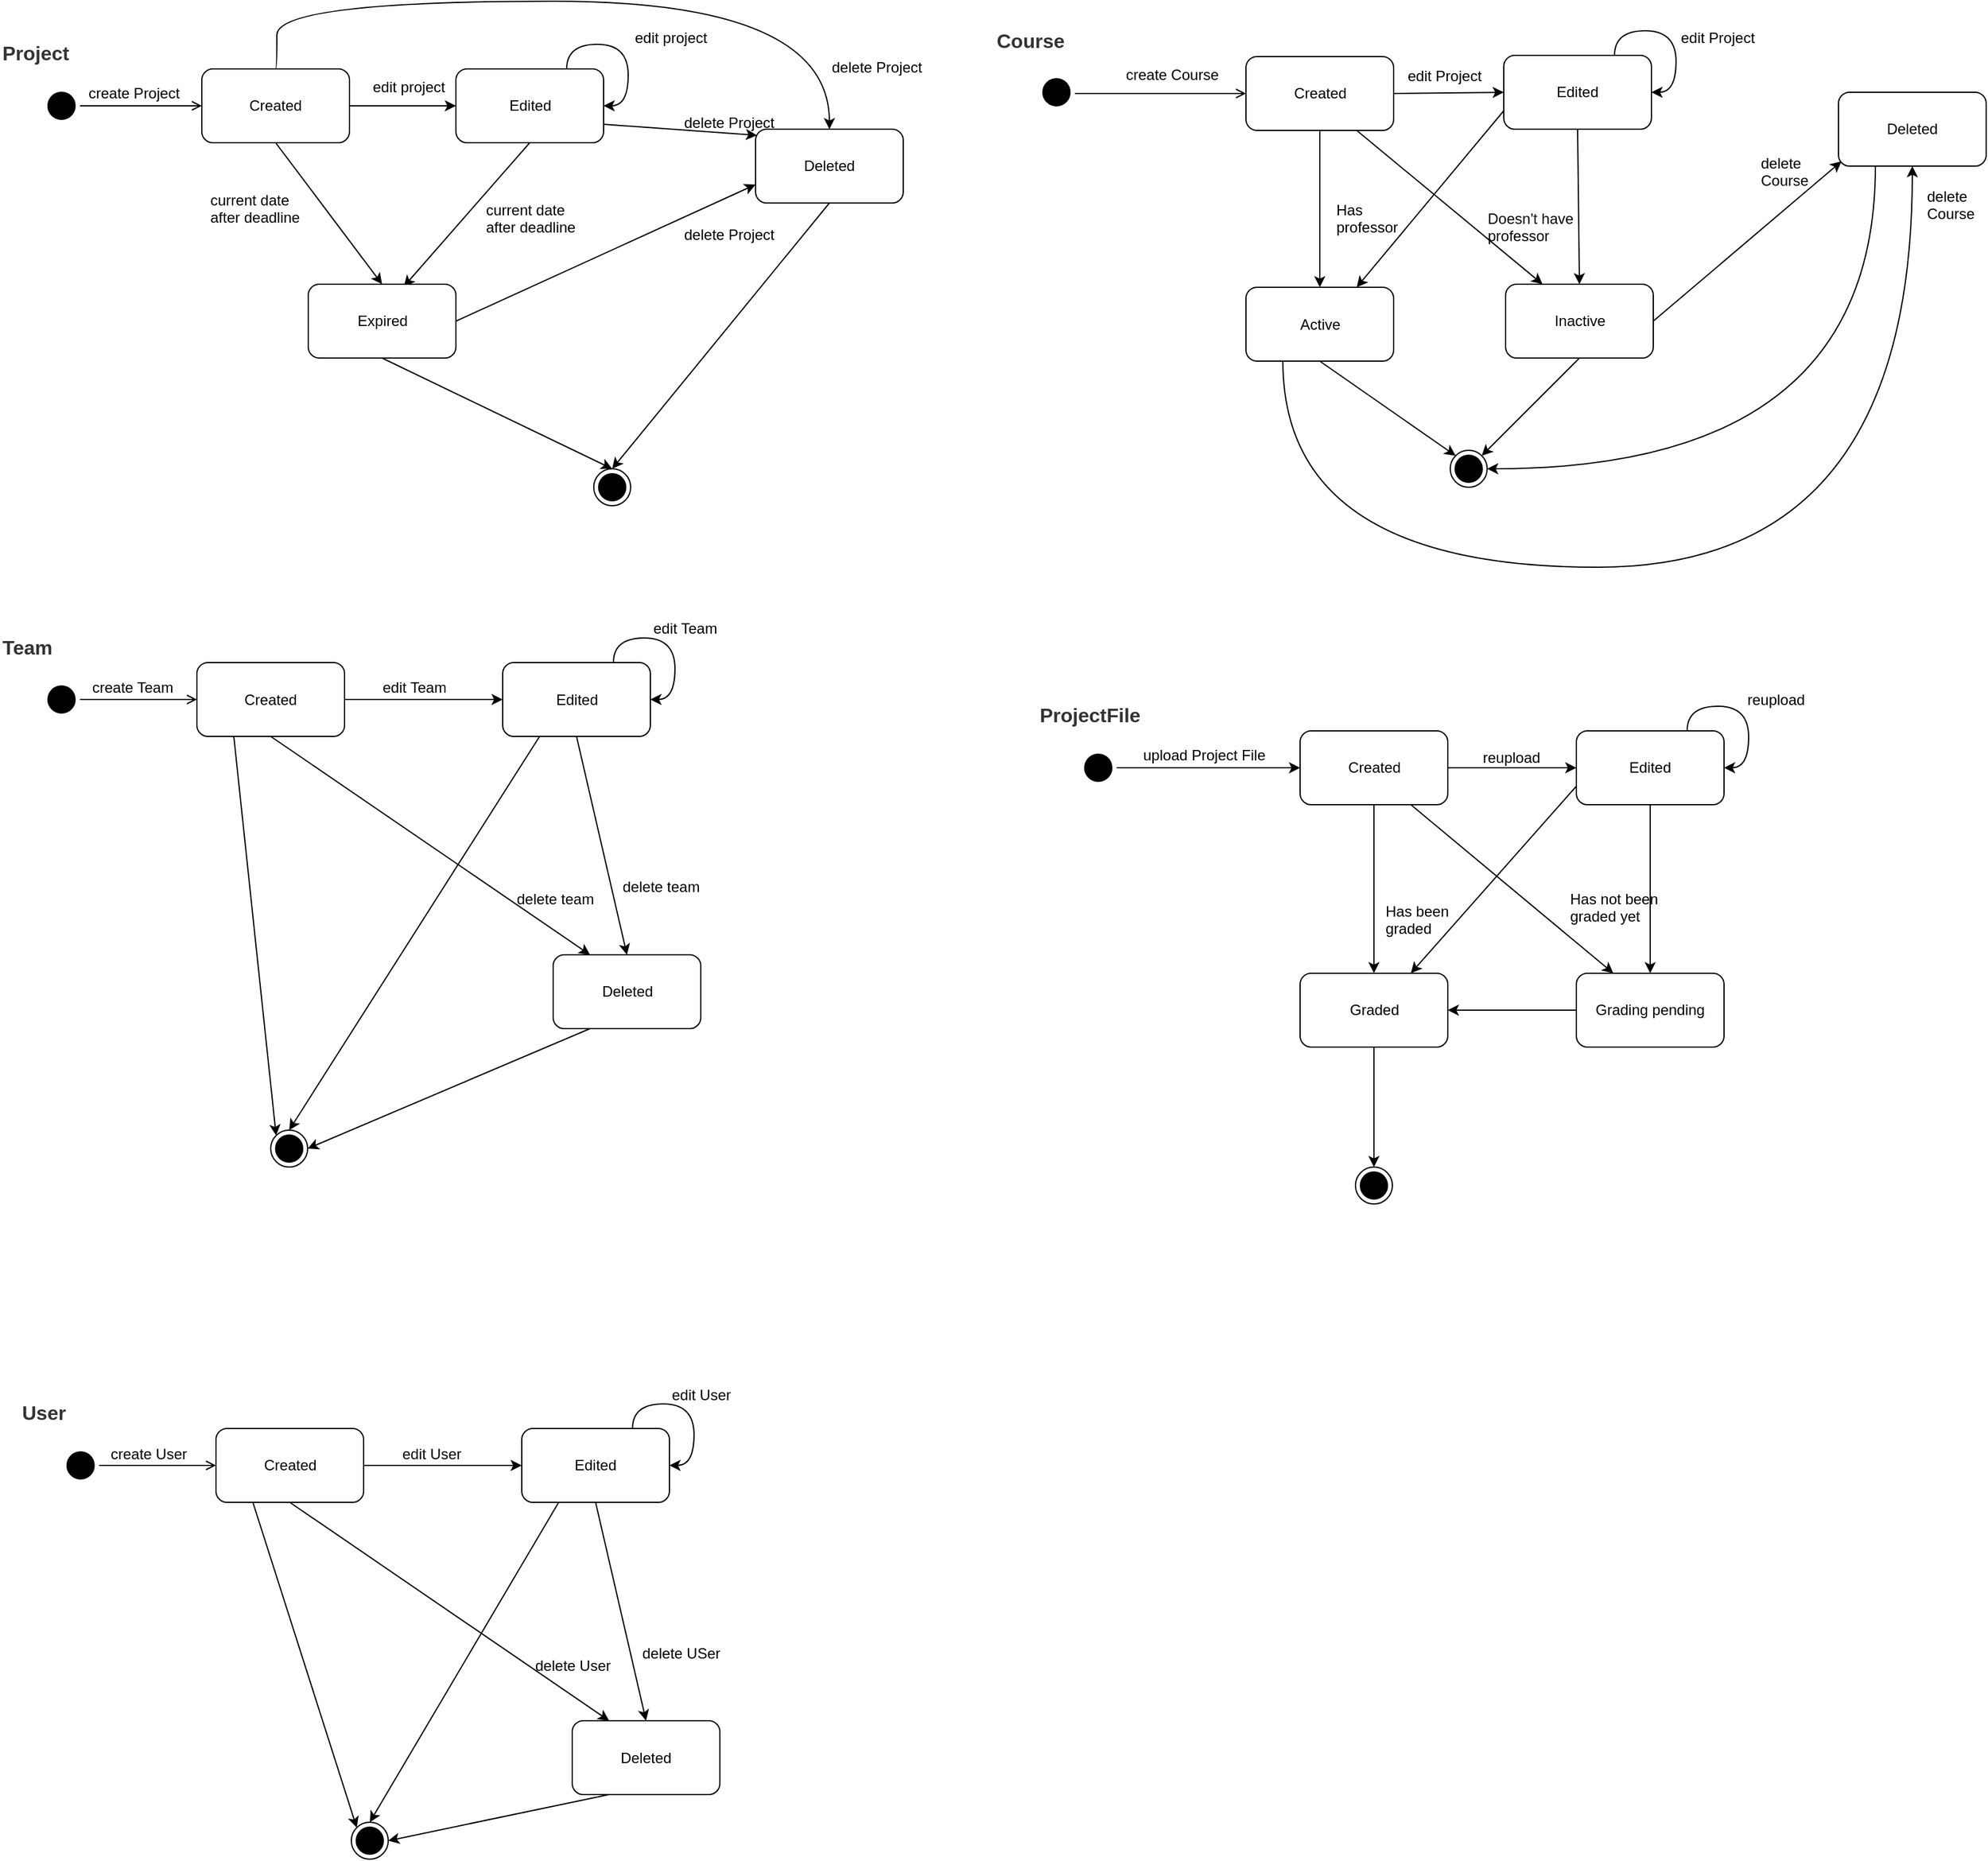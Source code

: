 <mxfile version="10.7.5" type="device"><diagram id="DG3hl78skWnM1suJkUzc" name="Page-1"><mxGraphModel dx="1640" dy="-1219" grid="1" gridSize="10" guides="1" tooltips="1" connect="1" arrows="1" fold="1" page="1" pageScale="1" pageWidth="850" pageHeight="1100" math="0" shadow="0"><root><mxCell id="0"/><mxCell id="1" parent="0"/><mxCell id="Qc815P0W_mtDLutBViim-190" style="edgeStyle=orthogonalEdgeStyle;rounded=0;orthogonalLoop=1;jettySize=auto;html=1;exitX=1;exitY=0.5;exitDx=0;exitDy=0;entryX=0;entryY=0.5;entryDx=0;entryDy=0;endArrow=open;endFill=0;" parent="1" source="Qc815P0W_mtDLutBViim-191" target="Qc815P0W_mtDLutBViim-193" edge="1"><mxGeometry relative="1" as="geometry"/></mxCell><mxCell id="Qc815P0W_mtDLutBViim-191" value="" style="ellipse;html=1;shape=startState;fillColor=#000000;strokeColor=#000000;" parent="1" vertex="1"><mxGeometry x="101" y="2280" width="30" height="30" as="geometry"/></mxCell><mxCell id="Qc815P0W_mtDLutBViim-192" value="Project" style="text;html=1;resizable=0;points=[];autosize=1;align=left;verticalAlign=top;spacingTop=-4;fillColor=none;strokeColor=none;fontColor=#333333;fontStyle=1;fontSize=16;" parent="1" vertex="1"><mxGeometry x="66" y="2240" width="70" height="20" as="geometry"/></mxCell><mxCell id="IhH1VqWCFCLSXLAve3Jz-2" style="edgeStyle=orthogonalEdgeStyle;rounded=0;orthogonalLoop=1;jettySize=auto;html=1;exitX=1;exitY=0.5;exitDx=0;exitDy=0;entryX=0;entryY=0.5;entryDx=0;entryDy=0;" edge="1" parent="1" source="Qc815P0W_mtDLutBViim-193" target="Qc815P0W_mtDLutBViim-197"><mxGeometry relative="1" as="geometry"><mxPoint x="430" y="2295.471" as="targetPoint"/></mxGeometry></mxCell><mxCell id="IhH1VqWCFCLSXLAve3Jz-12" style="edgeStyle=none;rounded=0;orthogonalLoop=1;jettySize=auto;html=1;exitX=0.5;exitY=1;exitDx=0;exitDy=0;entryX=0.5;entryY=0;entryDx=0;entryDy=0;" edge="1" parent="1" source="Qc815P0W_mtDLutBViim-193" target="IhH1VqWCFCLSXLAve3Jz-11"><mxGeometry relative="1" as="geometry"/></mxCell><mxCell id="IhH1VqWCFCLSXLAve3Jz-40" style="edgeStyle=orthogonalEdgeStyle;curved=1;rounded=0;orthogonalLoop=1;jettySize=auto;html=1;exitX=0.5;exitY=0;exitDx=0;exitDy=0;entryX=0.5;entryY=0;entryDx=0;entryDy=0;" edge="1" parent="1" source="Qc815P0W_mtDLutBViim-193" target="IhH1VqWCFCLSXLAve3Jz-39"><mxGeometry relative="1" as="geometry"><Array as="points"><mxPoint x="291" y="2210"/><mxPoint x="740" y="2210"/></Array></mxGeometry></mxCell><mxCell id="Qc815P0W_mtDLutBViim-193" value="Created" style="rounded=1;whiteSpace=wrap;html=1;strokeColor=#000000;" parent="1" vertex="1"><mxGeometry x="230" y="2265" width="120" height="60" as="geometry"/></mxCell><mxCell id="IhH1VqWCFCLSXLAve3Jz-13" style="edgeStyle=none;rounded=0;orthogonalLoop=1;jettySize=auto;html=1;exitX=0.5;exitY=1;exitDx=0;exitDy=0;entryX=0.647;entryY=0.032;entryDx=0;entryDy=0;entryPerimeter=0;" edge="1" parent="1" source="Qc815P0W_mtDLutBViim-197" target="IhH1VqWCFCLSXLAve3Jz-11"><mxGeometry relative="1" as="geometry"/></mxCell><mxCell id="IhH1VqWCFCLSXLAve3Jz-41" style="rounded=0;orthogonalLoop=1;jettySize=auto;html=1;exitX=1;exitY=0.75;exitDx=0;exitDy=0;entryX=0.01;entryY=0.083;entryDx=0;entryDy=0;entryPerimeter=0;" edge="1" parent="1" source="Qc815P0W_mtDLutBViim-197" target="IhH1VqWCFCLSXLAve3Jz-39"><mxGeometry relative="1" as="geometry"/></mxCell><mxCell id="Qc815P0W_mtDLutBViim-197" value="Edited" style="rounded=1;whiteSpace=wrap;html=1;strokeColor=#000000;" parent="1" vertex="1"><mxGeometry x="436.5" y="2265" width="120" height="60" as="geometry"/></mxCell><mxCell id="Qc815P0W_mtDLutBViim-205" value="" style="ellipse;html=1;shape=endState;fillColor=#000000;strokeColor=#000000;fontSize=11;" parent="1" vertex="1"><mxGeometry x="548.5" y="2590" width="30" height="30" as="geometry"/></mxCell><mxCell id="Qc815P0W_mtDLutBViim-243" style="edgeStyle=orthogonalEdgeStyle;rounded=0;orthogonalLoop=1;jettySize=auto;html=1;entryX=0;entryY=0.5;entryDx=0;entryDy=0;endArrow=open;endFill=0;fontSize=11;" parent="1" source="Qc815P0W_mtDLutBViim-210" target="Qc815P0W_mtDLutBViim-214" edge="1"><mxGeometry relative="1" as="geometry"><Array as="points"><mxPoint x="980" y="2285"/><mxPoint x="980" y="2285"/></Array></mxGeometry></mxCell><mxCell id="Qc815P0W_mtDLutBViim-210" value="" style="ellipse;html=1;shape=startState;fillColor=#000000;strokeColor=#000000;" parent="1" vertex="1"><mxGeometry x="909.5" y="2269" width="30" height="30" as="geometry"/></mxCell><mxCell id="Qc815P0W_mtDLutBViim-211" value="Course" style="text;html=1;resizable=0;points=[];autosize=1;align=left;verticalAlign=top;spacingTop=-4;fillColor=none;strokeColor=none;fontColor=#333333;fontStyle=1;fontSize=16;" parent="1" vertex="1"><mxGeometry x="873.5" y="2230" width="70" height="20" as="geometry"/></mxCell><mxCell id="IhH1VqWCFCLSXLAve3Jz-18" style="edgeStyle=none;rounded=0;orthogonalLoop=1;jettySize=auto;html=1;exitX=1;exitY=0.5;exitDx=0;exitDy=0;entryX=0;entryY=0.5;entryDx=0;entryDy=0;" edge="1" parent="1" source="Qc815P0W_mtDLutBViim-214" target="Qc815P0W_mtDLutBViim-219"><mxGeometry relative="1" as="geometry"/></mxCell><mxCell id="IhH1VqWCFCLSXLAve3Jz-24" style="edgeStyle=orthogonalEdgeStyle;curved=1;rounded=0;orthogonalLoop=1;jettySize=auto;html=1;exitX=0.5;exitY=1;exitDx=0;exitDy=0;entryX=0.5;entryY=0;entryDx=0;entryDy=0;" edge="1" parent="1" source="Qc815P0W_mtDLutBViim-214" target="IhH1VqWCFCLSXLAve3Jz-22"><mxGeometry relative="1" as="geometry"/></mxCell><mxCell id="IhH1VqWCFCLSXLAve3Jz-26" style="edgeStyle=none;rounded=0;orthogonalLoop=1;jettySize=auto;html=1;exitX=0.75;exitY=1;exitDx=0;exitDy=0;entryX=0.25;entryY=0;entryDx=0;entryDy=0;" edge="1" parent="1" source="Qc815P0W_mtDLutBViim-214" target="IhH1VqWCFCLSXLAve3Jz-23"><mxGeometry relative="1" as="geometry"/></mxCell><mxCell id="Qc815P0W_mtDLutBViim-214" value="Created" style="rounded=1;whiteSpace=wrap;html=1;strokeColor=#000000;" parent="1" vertex="1"><mxGeometry x="1078.5" y="2255" width="120" height="60" as="geometry"/></mxCell><mxCell id="IhH1VqWCFCLSXLAve3Jz-25" style="rounded=0;orthogonalLoop=1;jettySize=auto;html=1;exitX=0;exitY=0.75;exitDx=0;exitDy=0;entryX=0.75;entryY=0;entryDx=0;entryDy=0;" edge="1" parent="1" source="Qc815P0W_mtDLutBViim-219" target="IhH1VqWCFCLSXLAve3Jz-22"><mxGeometry relative="1" as="geometry"/></mxCell><mxCell id="IhH1VqWCFCLSXLAve3Jz-27" style="edgeStyle=none;rounded=0;orthogonalLoop=1;jettySize=auto;html=1;exitX=0.5;exitY=1;exitDx=0;exitDy=0;entryX=0.5;entryY=0;entryDx=0;entryDy=0;" edge="1" parent="1" source="Qc815P0W_mtDLutBViim-219" target="IhH1VqWCFCLSXLAve3Jz-23"><mxGeometry relative="1" as="geometry"/></mxCell><mxCell id="Qc815P0W_mtDLutBViim-219" value="Edited" style="rounded=1;whiteSpace=wrap;html=1;strokeColor=#000000;" parent="1" vertex="1"><mxGeometry x="1288" y="2254" width="120" height="60" as="geometry"/></mxCell><mxCell id="Qc815P0W_mtDLutBViim-224" value="" style="ellipse;html=1;shape=endState;fillColor=#000000;strokeColor=#000000;fontSize=11;" parent="1" vertex="1"><mxGeometry x="1244.5" y="2575" width="30" height="30" as="geometry"/></mxCell><mxCell id="Qc815P0W_mtDLutBViim-245" style="edgeStyle=orthogonalEdgeStyle;rounded=0;orthogonalLoop=1;jettySize=auto;html=1;exitX=1;exitY=0.5;exitDx=0;exitDy=0;entryX=0;entryY=0.5;entryDx=0;entryDy=0;endArrow=open;endFill=0;" parent="1" source="Qc815P0W_mtDLutBViim-246" target="Qc815P0W_mtDLutBViim-250" edge="1"><mxGeometry relative="1" as="geometry"/></mxCell><mxCell id="Qc815P0W_mtDLutBViim-246" value="" style="ellipse;html=1;shape=startState;fillColor=#000000;strokeColor=#000000;" parent="1" vertex="1"><mxGeometry x="101" y="2762.5" width="30" height="30" as="geometry"/></mxCell><mxCell id="Qc815P0W_mtDLutBViim-247" value="Team" style="text;html=1;resizable=0;points=[];autosize=1;align=left;verticalAlign=top;spacingTop=-4;fillColor=none;strokeColor=none;fontColor=#333333;fontStyle=1;fontSize=16;" parent="1" vertex="1"><mxGeometry x="66" y="2722.5" width="50" height="20" as="geometry"/></mxCell><mxCell id="IhH1VqWCFCLSXLAve3Jz-32" style="edgeStyle=none;rounded=0;orthogonalLoop=1;jettySize=auto;html=1;exitX=1;exitY=0.5;exitDx=0;exitDy=0;entryX=0;entryY=0.5;entryDx=0;entryDy=0;" edge="1" parent="1" source="Qc815P0W_mtDLutBViim-250" target="Qc815P0W_mtDLutBViim-255"><mxGeometry relative="1" as="geometry"/></mxCell><mxCell id="IhH1VqWCFCLSXLAve3Jz-73" style="edgeStyle=none;rounded=0;orthogonalLoop=1;jettySize=auto;html=1;exitX=0.5;exitY=1;exitDx=0;exitDy=0;entryX=0.25;entryY=0;entryDx=0;entryDy=0;" edge="1" parent="1" source="Qc815P0W_mtDLutBViim-250" target="IhH1VqWCFCLSXLAve3Jz-56"><mxGeometry relative="1" as="geometry"/></mxCell><mxCell id="IhH1VqWCFCLSXLAve3Jz-77" style="edgeStyle=none;rounded=0;orthogonalLoop=1;jettySize=auto;html=1;exitX=0.25;exitY=1;exitDx=0;exitDy=0;entryX=0;entryY=0;entryDx=0;entryDy=0;" edge="1" parent="1" source="Qc815P0W_mtDLutBViim-250" target="Qc815P0W_mtDLutBViim-260"><mxGeometry relative="1" as="geometry"/></mxCell><mxCell id="Qc815P0W_mtDLutBViim-250" value="Created" style="rounded=1;whiteSpace=wrap;html=1;strokeColor=#000000;" parent="1" vertex="1"><mxGeometry x="226" y="2747.5" width="120" height="60" as="geometry"/></mxCell><mxCell id="IhH1VqWCFCLSXLAve3Jz-72" style="edgeStyle=none;rounded=0;orthogonalLoop=1;jettySize=auto;html=1;exitX=0.5;exitY=1;exitDx=0;exitDy=0;entryX=0.5;entryY=0;entryDx=0;entryDy=0;" edge="1" parent="1" source="Qc815P0W_mtDLutBViim-255" target="IhH1VqWCFCLSXLAve3Jz-56"><mxGeometry relative="1" as="geometry"/></mxCell><mxCell id="IhH1VqWCFCLSXLAve3Jz-78" style="edgeStyle=none;rounded=0;orthogonalLoop=1;jettySize=auto;html=1;exitX=0.25;exitY=1;exitDx=0;exitDy=0;entryX=0.5;entryY=0;entryDx=0;entryDy=0;" edge="1" parent="1" source="Qc815P0W_mtDLutBViim-255" target="Qc815P0W_mtDLutBViim-260"><mxGeometry relative="1" as="geometry"/></mxCell><mxCell id="Qc815P0W_mtDLutBViim-255" value="Edited" style="rounded=1;whiteSpace=wrap;html=1;strokeColor=#000000;" parent="1" vertex="1"><mxGeometry x="474.5" y="2747.5" width="120" height="60" as="geometry"/></mxCell><mxCell id="Qc815P0W_mtDLutBViim-260" value="" style="ellipse;html=1;shape=endState;fillColor=#000000;strokeColor=#000000;fontSize=11;" parent="1" vertex="1"><mxGeometry x="286" y="3127.5" width="30" height="30" as="geometry"/></mxCell><mxCell id="IhH1VqWCFCLSXLAve3Jz-81" style="edgeStyle=none;rounded=0;orthogonalLoop=1;jettySize=auto;html=1;exitX=1;exitY=0.5;exitDx=0;exitDy=0;entryX=0;entryY=0.5;entryDx=0;entryDy=0;" edge="1" parent="1" source="Qc815P0W_mtDLutBViim-280" target="IhH1VqWCFCLSXLAve3Jz-80"><mxGeometry relative="1" as="geometry"/></mxCell><mxCell id="Qc815P0W_mtDLutBViim-280" value="" style="ellipse;html=1;shape=startState;fillColor=#000000;strokeColor=#000000;" parent="1" vertex="1"><mxGeometry x="943.5" y="2818" width="30" height="30" as="geometry"/></mxCell><mxCell id="Qc815P0W_mtDLutBViim-281" value="ProjectFile" style="text;html=1;resizable=0;points=[];autosize=1;align=left;verticalAlign=top;spacingTop=-4;fillColor=none;strokeColor=none;fontColor=#333333;fontStyle=1;fontSize=16;" parent="1" vertex="1"><mxGeometry x="908.5" y="2778" width="90" height="20" as="geometry"/></mxCell><mxCell id="IhH1VqWCFCLSXLAve3Jz-1" value="create Project" style="text;html=1;resizable=0;points=[];autosize=1;align=left;verticalAlign=top;spacingTop=-4;" vertex="1" parent="1"><mxGeometry x="136" y="2275" width="90" height="20" as="geometry"/></mxCell><mxCell id="IhH1VqWCFCLSXLAve3Jz-3" value="edit project&lt;br&gt;" style="text;html=1;resizable=0;points=[];autosize=1;align=left;verticalAlign=top;spacingTop=-4;" vertex="1" parent="1"><mxGeometry x="366.5" y="2270" width="70" height="20" as="geometry"/></mxCell><mxCell id="IhH1VqWCFCLSXLAve3Jz-4" style="edgeStyle=orthogonalEdgeStyle;rounded=0;orthogonalLoop=1;jettySize=auto;html=1;exitX=0.75;exitY=0;exitDx=0;exitDy=0;entryX=1;entryY=0.5;entryDx=0;entryDy=0;curved=1;" edge="1" parent="1" source="Qc815P0W_mtDLutBViim-197" target="Qc815P0W_mtDLutBViim-197"><mxGeometry relative="1" as="geometry"/></mxCell><mxCell id="IhH1VqWCFCLSXLAve3Jz-5" value="edit project" style="text;html=1;resizable=0;points=[];autosize=1;align=left;verticalAlign=top;spacingTop=-4;" vertex="1" parent="1"><mxGeometry x="580" y="2230" width="70" height="20" as="geometry"/></mxCell><mxCell id="IhH1VqWCFCLSXLAve3Jz-16" style="edgeStyle=none;rounded=0;orthogonalLoop=1;jettySize=auto;html=1;exitX=0.5;exitY=1;exitDx=0;exitDy=0;entryX=0.5;entryY=0;entryDx=0;entryDy=0;" edge="1" parent="1" source="IhH1VqWCFCLSXLAve3Jz-11" target="Qc815P0W_mtDLutBViim-205"><mxGeometry relative="1" as="geometry"/></mxCell><mxCell id="IhH1VqWCFCLSXLAve3Jz-42" style="edgeStyle=none;rounded=0;orthogonalLoop=1;jettySize=auto;html=1;exitX=1;exitY=0.5;exitDx=0;exitDy=0;entryX=0;entryY=0.75;entryDx=0;entryDy=0;" edge="1" parent="1" source="IhH1VqWCFCLSXLAve3Jz-11" target="IhH1VqWCFCLSXLAve3Jz-39"><mxGeometry relative="1" as="geometry"/></mxCell><mxCell id="IhH1VqWCFCLSXLAve3Jz-11" value="Expired" style="rounded=1;whiteSpace=wrap;html=1;strokeColor=#000000;" vertex="1" parent="1"><mxGeometry x="316.5" y="2440" width="120" height="60" as="geometry"/></mxCell><mxCell id="IhH1VqWCFCLSXLAve3Jz-14" value="current date &lt;br&gt;after deadline" style="text;html=1;resizable=0;points=[];autosize=1;align=left;verticalAlign=top;spacingTop=-4;" vertex="1" parent="1"><mxGeometry x="235" y="2362" width="90" height="30" as="geometry"/></mxCell><mxCell id="IhH1VqWCFCLSXLAve3Jz-15" value="current date &lt;br&gt;after deadline" style="text;html=1;resizable=0;points=[];autosize=1;align=left;verticalAlign=top;spacingTop=-4;" vertex="1" parent="1"><mxGeometry x="458.5" y="2370" width="90" height="30" as="geometry"/></mxCell><mxCell id="IhH1VqWCFCLSXLAve3Jz-17" value="create Course" style="text;html=1;resizable=0;points=[];autosize=1;align=left;verticalAlign=top;spacingTop=-4;" vertex="1" parent="1"><mxGeometry x="979" y="2260" width="90" height="20" as="geometry"/></mxCell><mxCell id="IhH1VqWCFCLSXLAve3Jz-19" value="edit Project" style="text;html=1;resizable=0;points=[];autosize=1;align=left;verticalAlign=top;spacingTop=-4;" vertex="1" parent="1"><mxGeometry x="1208" y="2261" width="80" height="20" as="geometry"/></mxCell><mxCell id="IhH1VqWCFCLSXLAve3Jz-20" style="edgeStyle=orthogonalEdgeStyle;rounded=0;orthogonalLoop=1;jettySize=auto;html=1;exitX=0.75;exitY=0;exitDx=0;exitDy=0;entryX=1;entryY=0.5;entryDx=0;entryDy=0;curved=1;" edge="1" parent="1" source="Qc815P0W_mtDLutBViim-219" target="Qc815P0W_mtDLutBViim-219"><mxGeometry relative="1" as="geometry"/></mxCell><mxCell id="IhH1VqWCFCLSXLAve3Jz-21" value="edit Project" style="text;html=1;resizable=0;points=[];autosize=1;align=left;verticalAlign=top;spacingTop=-4;" vertex="1" parent="1"><mxGeometry x="1430" y="2230" width="80" height="20" as="geometry"/></mxCell><mxCell id="IhH1VqWCFCLSXLAve3Jz-30" style="edgeStyle=none;rounded=0;orthogonalLoop=1;jettySize=auto;html=1;exitX=0.5;exitY=1;exitDx=0;exitDy=0;entryX=0;entryY=0;entryDx=0;entryDy=0;" edge="1" parent="1" source="IhH1VqWCFCLSXLAve3Jz-22" target="Qc815P0W_mtDLutBViim-224"><mxGeometry relative="1" as="geometry"/></mxCell><mxCell id="IhH1VqWCFCLSXLAve3Jz-51" style="edgeStyle=orthogonalEdgeStyle;rounded=0;orthogonalLoop=1;jettySize=auto;html=1;exitX=0.25;exitY=1;exitDx=0;exitDy=0;entryX=0.5;entryY=1;entryDx=0;entryDy=0;curved=1;" edge="1" parent="1" source="IhH1VqWCFCLSXLAve3Jz-22" target="IhH1VqWCFCLSXLAve3Jz-47"><mxGeometry relative="1" as="geometry"><Array as="points"><mxPoint x="1108" y="2670"/><mxPoint x="1620" y="2670"/></Array></mxGeometry></mxCell><mxCell id="IhH1VqWCFCLSXLAve3Jz-22" value="Active" style="rounded=1;whiteSpace=wrap;html=1;strokeColor=#000000;" vertex="1" parent="1"><mxGeometry x="1078.5" y="2442.5" width="120" height="60" as="geometry"/></mxCell><mxCell id="IhH1VqWCFCLSXLAve3Jz-31" style="edgeStyle=none;rounded=0;orthogonalLoop=1;jettySize=auto;html=1;exitX=0.5;exitY=1;exitDx=0;exitDy=0;entryX=1;entryY=0;entryDx=0;entryDy=0;" edge="1" parent="1" source="IhH1VqWCFCLSXLAve3Jz-23" target="Qc815P0W_mtDLutBViim-224"><mxGeometry relative="1" as="geometry"/></mxCell><mxCell id="IhH1VqWCFCLSXLAve3Jz-50" style="edgeStyle=none;rounded=0;orthogonalLoop=1;jettySize=auto;html=1;exitX=1;exitY=0.5;exitDx=0;exitDy=0;entryX=0.02;entryY=0.936;entryDx=0;entryDy=0;entryPerimeter=0;" edge="1" parent="1" source="IhH1VqWCFCLSXLAve3Jz-23" target="IhH1VqWCFCLSXLAve3Jz-47"><mxGeometry relative="1" as="geometry"/></mxCell><mxCell id="IhH1VqWCFCLSXLAve3Jz-23" value="Inactive" style="rounded=1;whiteSpace=wrap;html=1;strokeColor=#000000;" vertex="1" parent="1"><mxGeometry x="1289.5" y="2440" width="120" height="60" as="geometry"/></mxCell><mxCell id="IhH1VqWCFCLSXLAve3Jz-28" value="Doesn't have &lt;br&gt;professor" style="text;html=1;resizable=0;points=[];autosize=1;align=left;verticalAlign=top;spacingTop=-4;" vertex="1" parent="1"><mxGeometry x="1273" y="2377" width="90" height="30" as="geometry"/></mxCell><mxCell id="IhH1VqWCFCLSXLAve3Jz-29" value="Has &lt;br&gt;professor" style="text;html=1;resizable=0;points=[];autosize=1;align=left;verticalAlign=top;spacingTop=-4;" vertex="1" parent="1"><mxGeometry x="1149.5" y="2370" width="70" height="30" as="geometry"/></mxCell><mxCell id="IhH1VqWCFCLSXLAve3Jz-33" value="create Team&lt;br&gt;" style="text;html=1;resizable=0;points=[];autosize=1;align=left;verticalAlign=top;spacingTop=-4;" vertex="1" parent="1"><mxGeometry x="138.5" y="2758" width="80" height="20" as="geometry"/></mxCell><mxCell id="IhH1VqWCFCLSXLAve3Jz-34" value="edit Team&lt;br&gt;" style="text;html=1;resizable=0;points=[];autosize=1;align=left;verticalAlign=top;spacingTop=-4;" vertex="1" parent="1"><mxGeometry x="375" y="2758" width="70" height="20" as="geometry"/></mxCell><mxCell id="IhH1VqWCFCLSXLAve3Jz-35" style="edgeStyle=orthogonalEdgeStyle;rounded=0;orthogonalLoop=1;jettySize=auto;html=1;exitX=0.75;exitY=0;exitDx=0;exitDy=0;entryX=1;entryY=0.5;entryDx=0;entryDy=0;curved=1;" edge="1" parent="1" source="Qc815P0W_mtDLutBViim-255" target="Qc815P0W_mtDLutBViim-255"><mxGeometry relative="1" as="geometry"/></mxCell><mxCell id="IhH1VqWCFCLSXLAve3Jz-36" value="edit Team&lt;br&gt;" style="text;html=1;resizable=0;points=[];autosize=1;align=left;verticalAlign=top;spacingTop=-4;" vertex="1" parent="1"><mxGeometry x="594.5" y="2710" width="70" height="20" as="geometry"/></mxCell><mxCell id="IhH1VqWCFCLSXLAve3Jz-46" style="edgeStyle=none;rounded=0;orthogonalLoop=1;jettySize=auto;html=1;exitX=0.5;exitY=1;exitDx=0;exitDy=0;entryX=0.5;entryY=0;entryDx=0;entryDy=0;" edge="1" parent="1" source="IhH1VqWCFCLSXLAve3Jz-39" target="Qc815P0W_mtDLutBViim-205"><mxGeometry relative="1" as="geometry"/></mxCell><mxCell id="IhH1VqWCFCLSXLAve3Jz-39" value="Deleted" style="rounded=1;whiteSpace=wrap;html=1;strokeColor=#000000;" vertex="1" parent="1"><mxGeometry x="680" y="2314" width="120" height="60" as="geometry"/></mxCell><mxCell id="IhH1VqWCFCLSXLAve3Jz-43" value="delete Project" style="text;html=1;resizable=0;points=[];autosize=1;align=left;verticalAlign=top;spacingTop=-4;" vertex="1" parent="1"><mxGeometry x="740" y="2254" width="90" height="20" as="geometry"/></mxCell><mxCell id="IhH1VqWCFCLSXLAve3Jz-44" value="delete Project" style="text;html=1;resizable=0;points=[];autosize=1;align=left;verticalAlign=top;spacingTop=-4;" vertex="1" parent="1"><mxGeometry x="619.5" y="2299" width="90" height="20" as="geometry"/></mxCell><mxCell id="IhH1VqWCFCLSXLAve3Jz-45" value="delete Project" style="text;html=1;resizable=0;points=[];autosize=1;align=left;verticalAlign=top;spacingTop=-4;" vertex="1" parent="1"><mxGeometry x="619.5" y="2390" width="90" height="20" as="geometry"/></mxCell><mxCell id="IhH1VqWCFCLSXLAve3Jz-53" style="edgeStyle=orthogonalEdgeStyle;curved=1;rounded=0;orthogonalLoop=1;jettySize=auto;html=1;exitX=0.25;exitY=1;exitDx=0;exitDy=0;entryX=1;entryY=0.5;entryDx=0;entryDy=0;" edge="1" parent="1" source="IhH1VqWCFCLSXLAve3Jz-47" target="Qc815P0W_mtDLutBViim-224"><mxGeometry relative="1" as="geometry"/></mxCell><mxCell id="IhH1VqWCFCLSXLAve3Jz-47" value="Deleted" style="rounded=1;whiteSpace=wrap;html=1;strokeColor=#000000;" vertex="1" parent="1"><mxGeometry x="1560" y="2284" width="120" height="60" as="geometry"/></mxCell><mxCell id="IhH1VqWCFCLSXLAve3Jz-52" value="delete &lt;br&gt;Course" style="text;html=1;resizable=0;points=[];autosize=1;align=left;verticalAlign=top;spacingTop=-4;" vertex="1" parent="1"><mxGeometry x="1630" y="2359" width="50" height="30" as="geometry"/></mxCell><mxCell id="IhH1VqWCFCLSXLAve3Jz-54" value="delete &lt;br&gt;Course" style="text;html=1;resizable=0;points=[];autosize=1;align=left;verticalAlign=top;spacingTop=-4;" vertex="1" parent="1"><mxGeometry x="1495" y="2332" width="50" height="30" as="geometry"/></mxCell><mxCell id="IhH1VqWCFCLSXLAve3Jz-71" style="edgeStyle=none;rounded=0;orthogonalLoop=1;jettySize=auto;html=1;exitX=0.25;exitY=1;exitDx=0;exitDy=0;entryX=1;entryY=0.5;entryDx=0;entryDy=0;" edge="1" parent="1" source="IhH1VqWCFCLSXLAve3Jz-56" target="Qc815P0W_mtDLutBViim-260"><mxGeometry relative="1" as="geometry"/></mxCell><mxCell id="IhH1VqWCFCLSXLAve3Jz-56" value="Deleted" style="rounded=1;whiteSpace=wrap;html=1;strokeColor=#000000;" vertex="1" parent="1"><mxGeometry x="515.5" y="2985" width="120" height="60" as="geometry"/></mxCell><mxCell id="IhH1VqWCFCLSXLAve3Jz-67" value="delete team&lt;br&gt;" style="text;html=1;resizable=0;points=[];autosize=1;align=left;verticalAlign=top;spacingTop=-4;" vertex="1" parent="1"><mxGeometry x="570" y="2920" width="80" height="20" as="geometry"/></mxCell><mxCell id="IhH1VqWCFCLSXLAve3Jz-74" value="delete team&lt;br&gt;" style="text;html=1;resizable=0;points=[];autosize=1;align=left;verticalAlign=top;spacingTop=-4;" vertex="1" parent="1"><mxGeometry x="483.5" y="2930" width="80" height="20" as="geometry"/></mxCell><mxCell id="IhH1VqWCFCLSXLAve3Jz-83" style="edgeStyle=none;rounded=0;orthogonalLoop=1;jettySize=auto;html=1;exitX=1;exitY=0.5;exitDx=0;exitDy=0;entryX=0;entryY=0.5;entryDx=0;entryDy=0;" edge="1" parent="1" source="IhH1VqWCFCLSXLAve3Jz-80" target="IhH1VqWCFCLSXLAve3Jz-84"><mxGeometry relative="1" as="geometry"><mxPoint x="1344" y="2833.471" as="targetPoint"/></mxGeometry></mxCell><mxCell id="IhH1VqWCFCLSXLAve3Jz-90" style="edgeStyle=orthogonalEdgeStyle;curved=1;rounded=0;orthogonalLoop=1;jettySize=auto;html=1;exitX=0.5;exitY=1;exitDx=0;exitDy=0;entryX=0.5;entryY=0;entryDx=0;entryDy=0;" edge="1" parent="1" source="IhH1VqWCFCLSXLAve3Jz-80" target="IhH1VqWCFCLSXLAve3Jz-88"><mxGeometry relative="1" as="geometry"/></mxCell><mxCell id="IhH1VqWCFCLSXLAve3Jz-93" style="edgeStyle=none;rounded=0;orthogonalLoop=1;jettySize=auto;html=1;exitX=0.75;exitY=1;exitDx=0;exitDy=0;entryX=0.25;entryY=0;entryDx=0;entryDy=0;" edge="1" parent="1" source="IhH1VqWCFCLSXLAve3Jz-80" target="IhH1VqWCFCLSXLAve3Jz-89"><mxGeometry relative="1" as="geometry"/></mxCell><mxCell id="IhH1VqWCFCLSXLAve3Jz-80" value="Created" style="rounded=1;whiteSpace=wrap;html=1;strokeColor=#000000;" vertex="1" parent="1"><mxGeometry x="1122.5" y="2803" width="120" height="60" as="geometry"/></mxCell><mxCell id="IhH1VqWCFCLSXLAve3Jz-82" value="upload Project File" style="text;html=1;resizable=0;points=[];autosize=1;align=left;verticalAlign=top;spacingTop=-4;" vertex="1" parent="1"><mxGeometry x="993" y="2813" width="110" height="20" as="geometry"/></mxCell><mxCell id="IhH1VqWCFCLSXLAve3Jz-91" style="rounded=0;orthogonalLoop=1;jettySize=auto;html=1;exitX=0;exitY=0.75;exitDx=0;exitDy=0;entryX=0.75;entryY=0;entryDx=0;entryDy=0;" edge="1" parent="1" source="IhH1VqWCFCLSXLAve3Jz-84" target="IhH1VqWCFCLSXLAve3Jz-88"><mxGeometry relative="1" as="geometry"/></mxCell><mxCell id="IhH1VqWCFCLSXLAve3Jz-92" style="edgeStyle=none;rounded=0;orthogonalLoop=1;jettySize=auto;html=1;exitX=0.5;exitY=1;exitDx=0;exitDy=0;entryX=0.5;entryY=0;entryDx=0;entryDy=0;" edge="1" parent="1" source="IhH1VqWCFCLSXLAve3Jz-84" target="IhH1VqWCFCLSXLAve3Jz-89"><mxGeometry relative="1" as="geometry"/></mxCell><mxCell id="IhH1VqWCFCLSXLAve3Jz-84" value="Edited" style="rounded=1;whiteSpace=wrap;html=1;strokeColor=#000000;" vertex="1" parent="1"><mxGeometry x="1347" y="2803" width="120" height="60" as="geometry"/></mxCell><mxCell id="IhH1VqWCFCLSXLAve3Jz-85" value="reupload" style="text;html=1;resizable=0;points=[];autosize=1;align=left;verticalAlign=top;spacingTop=-4;" vertex="1" parent="1"><mxGeometry x="1269" y="2815" width="60" height="20" as="geometry"/></mxCell><mxCell id="IhH1VqWCFCLSXLAve3Jz-86" style="edgeStyle=orthogonalEdgeStyle;rounded=0;orthogonalLoop=1;jettySize=auto;html=1;exitX=0.75;exitY=0;exitDx=0;exitDy=0;entryX=1;entryY=0.5;entryDx=0;entryDy=0;curved=1;" edge="1" parent="1" source="IhH1VqWCFCLSXLAve3Jz-84" target="IhH1VqWCFCLSXLAve3Jz-84"><mxGeometry relative="1" as="geometry"/></mxCell><mxCell id="IhH1VqWCFCLSXLAve3Jz-87" value="reupload" style="text;html=1;resizable=0;points=[];autosize=1;align=left;verticalAlign=top;spacingTop=-4;" vertex="1" parent="1"><mxGeometry x="1484" y="2768" width="60" height="20" as="geometry"/></mxCell><mxCell id="IhH1VqWCFCLSXLAve3Jz-97" style="edgeStyle=none;rounded=0;orthogonalLoop=1;jettySize=auto;html=1;exitX=0.5;exitY=1;exitDx=0;exitDy=0;entryX=0.5;entryY=0;entryDx=0;entryDy=0;" edge="1" parent="1" source="IhH1VqWCFCLSXLAve3Jz-88" target="IhH1VqWCFCLSXLAve3Jz-96"><mxGeometry relative="1" as="geometry"/></mxCell><mxCell id="IhH1VqWCFCLSXLAve3Jz-88" value="Graded" style="rounded=1;whiteSpace=wrap;html=1;strokeColor=#000000;" vertex="1" parent="1"><mxGeometry x="1122.5" y="3000" width="120" height="60" as="geometry"/></mxCell><mxCell id="IhH1VqWCFCLSXLAve3Jz-99" style="edgeStyle=none;rounded=0;orthogonalLoop=1;jettySize=auto;html=1;exitX=0;exitY=0.5;exitDx=0;exitDy=0;entryX=1;entryY=0.5;entryDx=0;entryDy=0;" edge="1" parent="1" source="IhH1VqWCFCLSXLAve3Jz-89" target="IhH1VqWCFCLSXLAve3Jz-88"><mxGeometry relative="1" as="geometry"/></mxCell><mxCell id="IhH1VqWCFCLSXLAve3Jz-89" value="Grading pending" style="rounded=1;whiteSpace=wrap;html=1;strokeColor=#000000;" vertex="1" parent="1"><mxGeometry x="1347" y="3000" width="120" height="60" as="geometry"/></mxCell><mxCell id="IhH1VqWCFCLSXLAve3Jz-94" value="Has been&lt;br&gt;graded&lt;br&gt;" style="text;html=1;resizable=0;points=[];autosize=1;align=left;verticalAlign=top;spacingTop=-4;" vertex="1" parent="1"><mxGeometry x="1189.5" y="2940" width="70" height="30" as="geometry"/></mxCell><mxCell id="IhH1VqWCFCLSXLAve3Jz-95" value="Has not been &lt;br&gt;graded yet" style="text;html=1;resizable=0;points=[];autosize=1;align=left;verticalAlign=top;spacingTop=-4;" vertex="1" parent="1"><mxGeometry x="1340" y="2930" width="90" height="30" as="geometry"/></mxCell><mxCell id="IhH1VqWCFCLSXLAve3Jz-96" value="" style="ellipse;html=1;shape=endState;fillColor=#000000;strokeColor=#000000;fontSize=11;" vertex="1" parent="1"><mxGeometry x="1167.5" y="3157.5" width="30" height="30" as="geometry"/></mxCell><mxCell id="IhH1VqWCFCLSXLAve3Jz-100" style="edgeStyle=orthogonalEdgeStyle;rounded=0;orthogonalLoop=1;jettySize=auto;html=1;exitX=1;exitY=0.5;exitDx=0;exitDy=0;entryX=0;entryY=0.5;entryDx=0;entryDy=0;endArrow=open;endFill=0;" edge="1" source="IhH1VqWCFCLSXLAve3Jz-101" target="IhH1VqWCFCLSXLAve3Jz-106" parent="1"><mxGeometry relative="1" as="geometry"/></mxCell><mxCell id="IhH1VqWCFCLSXLAve3Jz-101" value="" style="ellipse;html=1;shape=startState;fillColor=#000000;strokeColor=#000000;" vertex="1" parent="1"><mxGeometry x="116.5" y="3385" width="30" height="30" as="geometry"/></mxCell><mxCell id="IhH1VqWCFCLSXLAve3Jz-102" value="User" style="text;html=1;resizable=0;points=[];autosize=1;align=left;verticalAlign=top;spacingTop=-4;fillColor=none;strokeColor=none;fontColor=#333333;fontStyle=1;fontSize=16;" vertex="1" parent="1"><mxGeometry x="81.5" y="3345" width="50" height="20" as="geometry"/></mxCell><mxCell id="IhH1VqWCFCLSXLAve3Jz-103" style="edgeStyle=none;rounded=0;orthogonalLoop=1;jettySize=auto;html=1;exitX=1;exitY=0.5;exitDx=0;exitDy=0;entryX=0;entryY=0.5;entryDx=0;entryDy=0;" edge="1" source="IhH1VqWCFCLSXLAve3Jz-106" target="IhH1VqWCFCLSXLAve3Jz-109" parent="1"><mxGeometry relative="1" as="geometry"/></mxCell><mxCell id="IhH1VqWCFCLSXLAve3Jz-104" style="edgeStyle=none;rounded=0;orthogonalLoop=1;jettySize=auto;html=1;exitX=0.5;exitY=1;exitDx=0;exitDy=0;entryX=0.25;entryY=0;entryDx=0;entryDy=0;" edge="1" source="IhH1VqWCFCLSXLAve3Jz-106" target="IhH1VqWCFCLSXLAve3Jz-116" parent="1"><mxGeometry relative="1" as="geometry"/></mxCell><mxCell id="IhH1VqWCFCLSXLAve3Jz-105" style="edgeStyle=none;rounded=0;orthogonalLoop=1;jettySize=auto;html=1;exitX=0.25;exitY=1;exitDx=0;exitDy=0;entryX=0;entryY=0;entryDx=0;entryDy=0;" edge="1" source="IhH1VqWCFCLSXLAve3Jz-106" target="IhH1VqWCFCLSXLAve3Jz-110" parent="1"><mxGeometry relative="1" as="geometry"/></mxCell><mxCell id="IhH1VqWCFCLSXLAve3Jz-106" value="Created" style="rounded=1;whiteSpace=wrap;html=1;strokeColor=#000000;" vertex="1" parent="1"><mxGeometry x="241.5" y="3370" width="120" height="60" as="geometry"/></mxCell><mxCell id="IhH1VqWCFCLSXLAve3Jz-107" style="edgeStyle=none;rounded=0;orthogonalLoop=1;jettySize=auto;html=1;exitX=0.5;exitY=1;exitDx=0;exitDy=0;entryX=0.5;entryY=0;entryDx=0;entryDy=0;" edge="1" source="IhH1VqWCFCLSXLAve3Jz-109" target="IhH1VqWCFCLSXLAve3Jz-116" parent="1"><mxGeometry relative="1" as="geometry"/></mxCell><mxCell id="IhH1VqWCFCLSXLAve3Jz-108" style="edgeStyle=none;rounded=0;orthogonalLoop=1;jettySize=auto;html=1;exitX=0.25;exitY=1;exitDx=0;exitDy=0;entryX=0.5;entryY=0;entryDx=0;entryDy=0;" edge="1" source="IhH1VqWCFCLSXLAve3Jz-109" target="IhH1VqWCFCLSXLAve3Jz-110" parent="1"><mxGeometry relative="1" as="geometry"/></mxCell><mxCell id="IhH1VqWCFCLSXLAve3Jz-109" value="Edited" style="rounded=1;whiteSpace=wrap;html=1;strokeColor=#000000;" vertex="1" parent="1"><mxGeometry x="490" y="3370" width="120" height="60" as="geometry"/></mxCell><mxCell id="IhH1VqWCFCLSXLAve3Jz-110" value="" style="ellipse;html=1;shape=endState;fillColor=#000000;strokeColor=#000000;fontSize=11;" vertex="1" parent="1"><mxGeometry x="351.5" y="3690" width="30" height="30" as="geometry"/></mxCell><mxCell id="IhH1VqWCFCLSXLAve3Jz-111" value="create User&lt;br&gt;" style="text;html=1;resizable=0;points=[];autosize=1;align=left;verticalAlign=top;spacingTop=-4;" vertex="1" parent="1"><mxGeometry x="154" y="3380.5" width="80" height="20" as="geometry"/></mxCell><mxCell id="IhH1VqWCFCLSXLAve3Jz-112" value="edit User&lt;br&gt;" style="text;html=1;resizable=0;points=[];autosize=1;align=left;verticalAlign=top;spacingTop=-4;" vertex="1" parent="1"><mxGeometry x="390.5" y="3380.5" width="60" height="20" as="geometry"/></mxCell><mxCell id="IhH1VqWCFCLSXLAve3Jz-113" style="edgeStyle=orthogonalEdgeStyle;rounded=0;orthogonalLoop=1;jettySize=auto;html=1;exitX=0.75;exitY=0;exitDx=0;exitDy=0;entryX=1;entryY=0.5;entryDx=0;entryDy=0;curved=1;" edge="1" source="IhH1VqWCFCLSXLAve3Jz-109" target="IhH1VqWCFCLSXLAve3Jz-109" parent="1"><mxGeometry relative="1" as="geometry"/></mxCell><mxCell id="IhH1VqWCFCLSXLAve3Jz-114" value="edit User&lt;br&gt;" style="text;html=1;resizable=0;points=[];autosize=1;align=left;verticalAlign=top;spacingTop=-4;" vertex="1" parent="1"><mxGeometry x="610" y="3332.5" width="60" height="20" as="geometry"/></mxCell><mxCell id="IhH1VqWCFCLSXLAve3Jz-115" style="edgeStyle=none;rounded=0;orthogonalLoop=1;jettySize=auto;html=1;exitX=0.25;exitY=1;exitDx=0;exitDy=0;entryX=1;entryY=0.5;entryDx=0;entryDy=0;" edge="1" source="IhH1VqWCFCLSXLAve3Jz-116" target="IhH1VqWCFCLSXLAve3Jz-110" parent="1"><mxGeometry relative="1" as="geometry"/></mxCell><mxCell id="IhH1VqWCFCLSXLAve3Jz-116" value="Deleted" style="rounded=1;whiteSpace=wrap;html=1;strokeColor=#000000;" vertex="1" parent="1"><mxGeometry x="531" y="3607.5" width="120" height="60" as="geometry"/></mxCell><mxCell id="IhH1VqWCFCLSXLAve3Jz-117" value="delete USer&lt;br&gt;" style="text;html=1;resizable=0;points=[];autosize=1;align=left;verticalAlign=top;spacingTop=-4;" vertex="1" parent="1"><mxGeometry x="585.5" y="3542.5" width="80" height="20" as="geometry"/></mxCell><mxCell id="IhH1VqWCFCLSXLAve3Jz-118" value="delete User&lt;br&gt;" style="text;html=1;resizable=0;points=[];autosize=1;align=left;verticalAlign=top;spacingTop=-4;" vertex="1" parent="1"><mxGeometry x="499" y="3552.5" width="80" height="20" as="geometry"/></mxCell></root></mxGraphModel></diagram></mxfile>